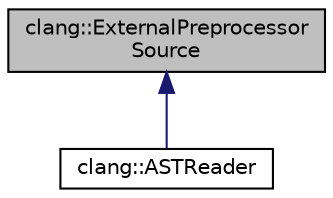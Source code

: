 digraph "clang::ExternalPreprocessorSource"
{
 // LATEX_PDF_SIZE
  bgcolor="transparent";
  edge [fontname="Helvetica",fontsize="10",labelfontname="Helvetica",labelfontsize="10"];
  node [fontname="Helvetica",fontsize="10",shape=record];
  Node1 [label="clang::ExternalPreprocessor\lSource",height=0.2,width=0.4,color="black", fillcolor="grey75", style="filled", fontcolor="black",tooltip="Abstract interface for external sources of preprocessor information."];
  Node1 -> Node2 [dir="back",color="midnightblue",fontsize="10",style="solid",fontname="Helvetica"];
  Node2 [label="clang::ASTReader",height=0.2,width=0.4,color="black",URL="$classclang_1_1ASTReader.html",tooltip="Reads an AST files chain containing the contents of a translation unit."];
}
